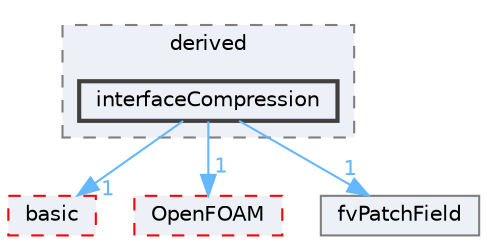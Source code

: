 digraph "src/finiteVolume/fields/fvPatchFields/derived/interfaceCompression"
{
 // LATEX_PDF_SIZE
  bgcolor="transparent";
  edge [fontname=Helvetica,fontsize=10,labelfontname=Helvetica,labelfontsize=10];
  node [fontname=Helvetica,fontsize=10,shape=box,height=0.2,width=0.4];
  compound=true
  subgraph clusterdir_ece9aa6b5af9a7776a75b0c1993b0910 {
    graph [ bgcolor="#edf0f7", pencolor="grey50", label="derived", fontname=Helvetica,fontsize=10 style="filled,dashed", URL="dir_ece9aa6b5af9a7776a75b0c1993b0910.html",tooltip=""]
  dir_3040585e28d5a0774356e8a0c3c3652e [label="interfaceCompression", fillcolor="#edf0f7", color="grey25", style="filled,bold", URL="dir_3040585e28d5a0774356e8a0c3c3652e.html",tooltip=""];
  }
  dir_546b14c9025d30bb5b92fa069dbdd82c [label="basic", fillcolor="#edf0f7", color="red", style="filled,dashed", URL="dir_546b14c9025d30bb5b92fa069dbdd82c.html",tooltip=""];
  dir_c5473ff19b20e6ec4dfe5c310b3778a8 [label="OpenFOAM", fillcolor="#edf0f7", color="red", style="filled,dashed", URL="dir_c5473ff19b20e6ec4dfe5c310b3778a8.html",tooltip=""];
  dir_6b9423849569a7ee618201e7cfce9eaa [label="fvPatchField", fillcolor="#edf0f7", color="grey50", style="filled", URL="dir_6b9423849569a7ee618201e7cfce9eaa.html",tooltip=""];
  dir_3040585e28d5a0774356e8a0c3c3652e->dir_546b14c9025d30bb5b92fa069dbdd82c [headlabel="1", labeldistance=1.5 headhref="dir_001894_000207.html" href="dir_001894_000207.html" color="steelblue1" fontcolor="steelblue1"];
  dir_3040585e28d5a0774356e8a0c3c3652e->dir_6b9423849569a7ee618201e7cfce9eaa [headlabel="1", labeldistance=1.5 headhref="dir_001894_001564.html" href="dir_001894_001564.html" color="steelblue1" fontcolor="steelblue1"];
  dir_3040585e28d5a0774356e8a0c3c3652e->dir_c5473ff19b20e6ec4dfe5c310b3778a8 [headlabel="1", labeldistance=1.5 headhref="dir_001894_002695.html" href="dir_001894_002695.html" color="steelblue1" fontcolor="steelblue1"];
}
